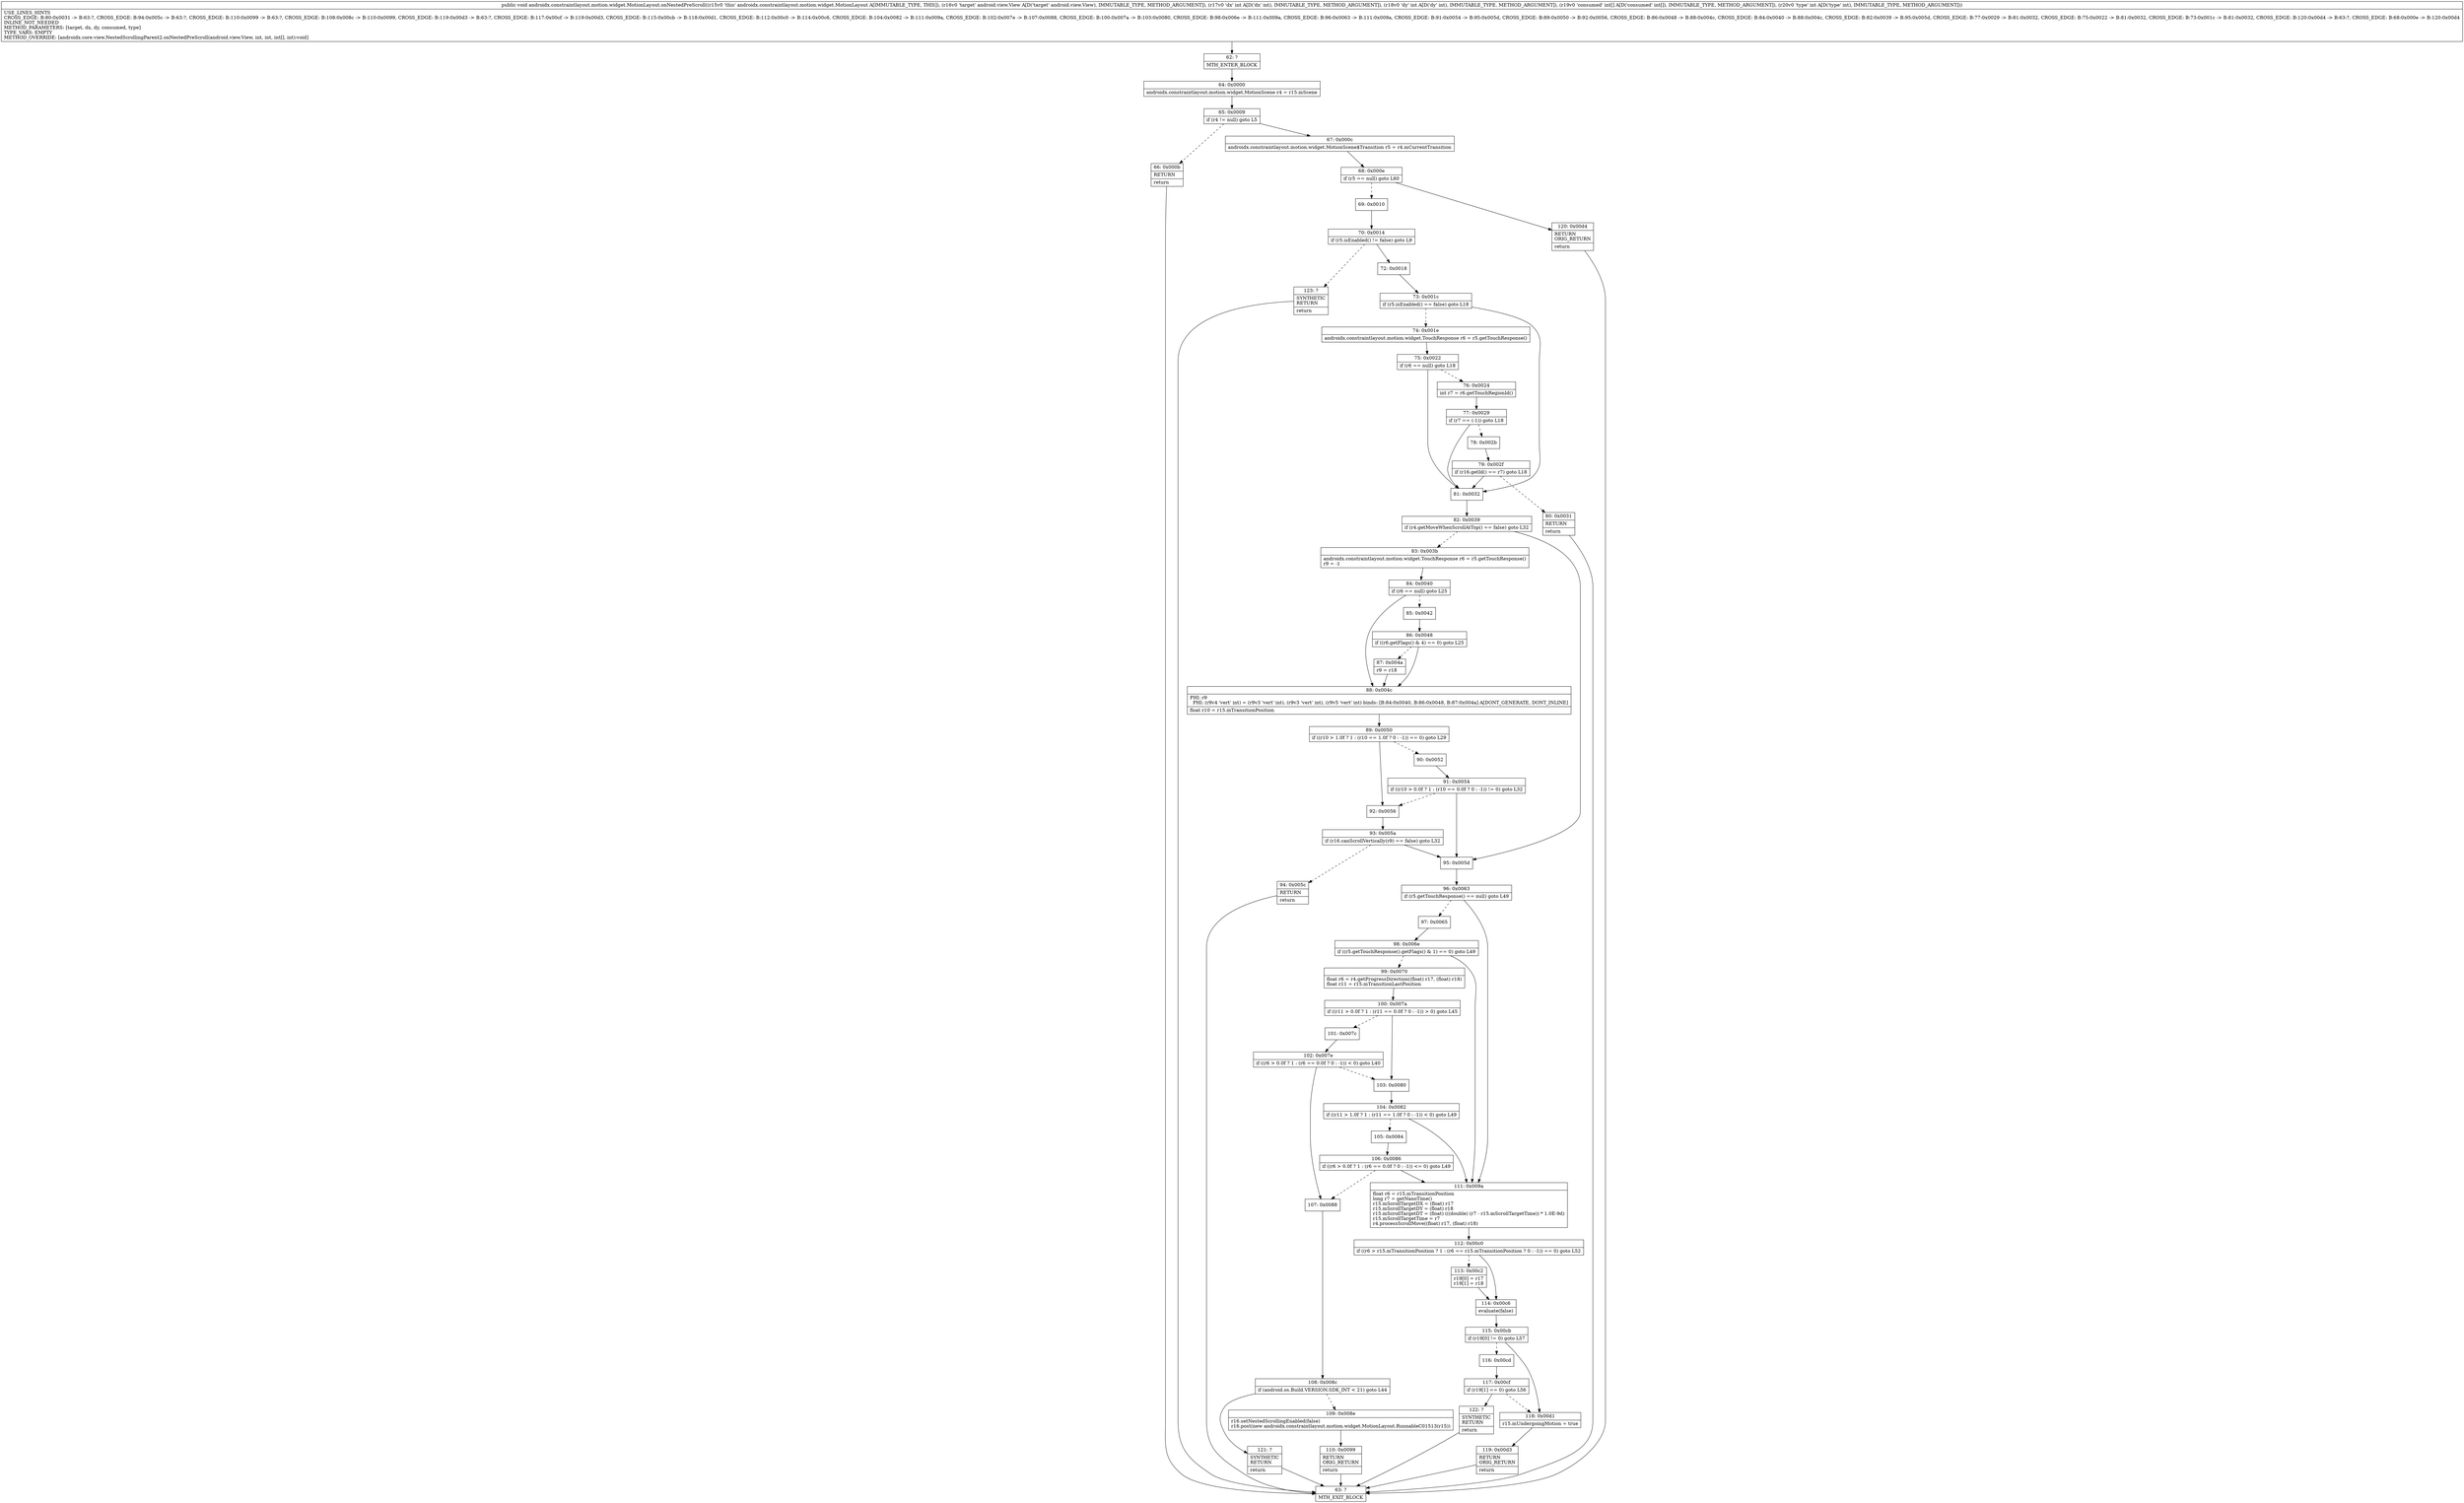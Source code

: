 digraph "CFG forandroidx.constraintlayout.motion.widget.MotionLayout.onNestedPreScroll(Landroid\/view\/View;II[II)V" {
Node_62 [shape=record,label="{62\:\ ?|MTH_ENTER_BLOCK\l}"];
Node_64 [shape=record,label="{64\:\ 0x0000|androidx.constraintlayout.motion.widget.MotionScene r4 = r15.mScene\l}"];
Node_65 [shape=record,label="{65\:\ 0x0009|if (r4 != null) goto L5\l}"];
Node_66 [shape=record,label="{66\:\ 0x000b|RETURN\l|return\l}"];
Node_63 [shape=record,label="{63\:\ ?|MTH_EXIT_BLOCK\l}"];
Node_67 [shape=record,label="{67\:\ 0x000c|androidx.constraintlayout.motion.widget.MotionScene$Transition r5 = r4.mCurrentTransition\l}"];
Node_68 [shape=record,label="{68\:\ 0x000e|if (r5 == null) goto L60\l}"];
Node_69 [shape=record,label="{69\:\ 0x0010}"];
Node_70 [shape=record,label="{70\:\ 0x0014|if (r5.isEnabled() != false) goto L9\l}"];
Node_72 [shape=record,label="{72\:\ 0x0018}"];
Node_73 [shape=record,label="{73\:\ 0x001c|if (r5.isEnabled() == false) goto L18\l}"];
Node_74 [shape=record,label="{74\:\ 0x001e|androidx.constraintlayout.motion.widget.TouchResponse r6 = r5.getTouchResponse()\l}"];
Node_75 [shape=record,label="{75\:\ 0x0022|if (r6 == null) goto L18\l}"];
Node_76 [shape=record,label="{76\:\ 0x0024|int r7 = r6.getTouchRegionId()\l}"];
Node_77 [shape=record,label="{77\:\ 0x0029|if (r7 == (\-1)) goto L18\l}"];
Node_78 [shape=record,label="{78\:\ 0x002b}"];
Node_79 [shape=record,label="{79\:\ 0x002f|if (r16.getId() == r7) goto L18\l}"];
Node_80 [shape=record,label="{80\:\ 0x0031|RETURN\l|return\l}"];
Node_81 [shape=record,label="{81\:\ 0x0032}"];
Node_82 [shape=record,label="{82\:\ 0x0039|if (r4.getMoveWhenScrollAtTop() == false) goto L32\l}"];
Node_83 [shape=record,label="{83\:\ 0x003b|androidx.constraintlayout.motion.widget.TouchResponse r6 = r5.getTouchResponse()\lr9 = \-1\l}"];
Node_84 [shape=record,label="{84\:\ 0x0040|if (r6 == null) goto L25\l}"];
Node_85 [shape=record,label="{85\:\ 0x0042}"];
Node_86 [shape=record,label="{86\:\ 0x0048|if ((r6.getFlags() & 4) == 0) goto L25\l}"];
Node_87 [shape=record,label="{87\:\ 0x004a|r9 = r18\l}"];
Node_88 [shape=record,label="{88\:\ 0x004c|PHI: r9 \l  PHI: (r9v4 'vert' int) = (r9v3 'vert' int), (r9v3 'vert' int), (r9v5 'vert' int) binds: [B:84:0x0040, B:86:0x0048, B:87:0x004a] A[DONT_GENERATE, DONT_INLINE]\l|float r10 = r15.mTransitionPosition\l}"];
Node_89 [shape=record,label="{89\:\ 0x0050|if ((r10 \> 1.0f ? 1 : (r10 == 1.0f ? 0 : \-1)) == 0) goto L29\l}"];
Node_90 [shape=record,label="{90\:\ 0x0052}"];
Node_91 [shape=record,label="{91\:\ 0x0054|if ((r10 \> 0.0f ? 1 : (r10 == 0.0f ? 0 : \-1)) != 0) goto L32\l}"];
Node_92 [shape=record,label="{92\:\ 0x0056}"];
Node_93 [shape=record,label="{93\:\ 0x005a|if (r16.canScrollVertically(r9) == false) goto L32\l}"];
Node_94 [shape=record,label="{94\:\ 0x005c|RETURN\l|return\l}"];
Node_95 [shape=record,label="{95\:\ 0x005d}"];
Node_96 [shape=record,label="{96\:\ 0x0063|if (r5.getTouchResponse() == null) goto L49\l}"];
Node_97 [shape=record,label="{97\:\ 0x0065}"];
Node_98 [shape=record,label="{98\:\ 0x006e|if ((r5.getTouchResponse().getFlags() & 1) == 0) goto L49\l}"];
Node_99 [shape=record,label="{99\:\ 0x0070|float r6 = r4.getProgressDirection((float) r17, (float) r18)\lfloat r11 = r15.mTransitionLastPosition\l}"];
Node_100 [shape=record,label="{100\:\ 0x007a|if ((r11 \> 0.0f ? 1 : (r11 == 0.0f ? 0 : \-1)) \> 0) goto L45\l}"];
Node_101 [shape=record,label="{101\:\ 0x007c}"];
Node_102 [shape=record,label="{102\:\ 0x007e|if ((r6 \> 0.0f ? 1 : (r6 == 0.0f ? 0 : \-1)) \< 0) goto L40\l}"];
Node_107 [shape=record,label="{107\:\ 0x0088}"];
Node_108 [shape=record,label="{108\:\ 0x008c|if (android.os.Build.VERSION.SDK_INT \< 21) goto L44\l}"];
Node_109 [shape=record,label="{109\:\ 0x008e|r16.setNestedScrollingEnabled(false)\lr16.post(new androidx.constraintlayout.motion.widget.MotionLayout.RunnableC01513(r15))\l}"];
Node_110 [shape=record,label="{110\:\ 0x0099|RETURN\lORIG_RETURN\l|return\l}"];
Node_121 [shape=record,label="{121\:\ ?|SYNTHETIC\lRETURN\l|return\l}"];
Node_103 [shape=record,label="{103\:\ 0x0080}"];
Node_104 [shape=record,label="{104\:\ 0x0082|if ((r11 \> 1.0f ? 1 : (r11 == 1.0f ? 0 : \-1)) \< 0) goto L49\l}"];
Node_105 [shape=record,label="{105\:\ 0x0084}"];
Node_106 [shape=record,label="{106\:\ 0x0086|if ((r6 \> 0.0f ? 1 : (r6 == 0.0f ? 0 : \-1)) \<= 0) goto L49\l}"];
Node_111 [shape=record,label="{111\:\ 0x009a|float r6 = r15.mTransitionPosition\llong r7 = getNanoTime()\lr15.mScrollTargetDX = (float) r17\lr15.mScrollTargetDY = (float) r18\lr15.mScrollTargetDT = (float) (((double) (r7 \- r15.mScrollTargetTime)) * 1.0E\-9d)\lr15.mScrollTargetTime = r7\lr4.processScrollMove((float) r17, (float) r18)\l}"];
Node_112 [shape=record,label="{112\:\ 0x00c0|if ((r6 \> r15.mTransitionPosition ? 1 : (r6 == r15.mTransitionPosition ? 0 : \-1)) == 0) goto L52\l}"];
Node_113 [shape=record,label="{113\:\ 0x00c2|r19[0] = r17\lr19[1] = r18\l}"];
Node_114 [shape=record,label="{114\:\ 0x00c6|evaluate(false)\l}"];
Node_115 [shape=record,label="{115\:\ 0x00cb|if (r19[0] != 0) goto L57\l}"];
Node_116 [shape=record,label="{116\:\ 0x00cd}"];
Node_117 [shape=record,label="{117\:\ 0x00cf|if (r19[1] == 0) goto L56\l}"];
Node_122 [shape=record,label="{122\:\ ?|SYNTHETIC\lRETURN\l|return\l}"];
Node_118 [shape=record,label="{118\:\ 0x00d1|r15.mUndergoingMotion = true\l}"];
Node_119 [shape=record,label="{119\:\ 0x00d3|RETURN\lORIG_RETURN\l|return\l}"];
Node_123 [shape=record,label="{123\:\ ?|SYNTHETIC\lRETURN\l|return\l}"];
Node_120 [shape=record,label="{120\:\ 0x00d4|RETURN\lORIG_RETURN\l|return\l}"];
MethodNode[shape=record,label="{public void androidx.constraintlayout.motion.widget.MotionLayout.onNestedPreScroll((r15v0 'this' androidx.constraintlayout.motion.widget.MotionLayout A[IMMUTABLE_TYPE, THIS]), (r16v0 'target' android.view.View A[D('target' android.view.View), IMMUTABLE_TYPE, METHOD_ARGUMENT]), (r17v0 'dx' int A[D('dx' int), IMMUTABLE_TYPE, METHOD_ARGUMENT]), (r18v0 'dy' int A[D('dy' int), IMMUTABLE_TYPE, METHOD_ARGUMENT]), (r19v0 'consumed' int[] A[D('consumed' int[]), IMMUTABLE_TYPE, METHOD_ARGUMENT]), (r20v0 'type' int A[D('type' int), IMMUTABLE_TYPE, METHOD_ARGUMENT]))  | USE_LINES_HINTS\lCROSS_EDGE: B:80:0x0031 \-\> B:63:?, CROSS_EDGE: B:94:0x005c \-\> B:63:?, CROSS_EDGE: B:110:0x0099 \-\> B:63:?, CROSS_EDGE: B:108:0x008c \-\> B:110:0x0099, CROSS_EDGE: B:119:0x00d3 \-\> B:63:?, CROSS_EDGE: B:117:0x00cf \-\> B:119:0x00d3, CROSS_EDGE: B:115:0x00cb \-\> B:118:0x00d1, CROSS_EDGE: B:112:0x00c0 \-\> B:114:0x00c6, CROSS_EDGE: B:104:0x0082 \-\> B:111:0x009a, CROSS_EDGE: B:102:0x007e \-\> B:107:0x0088, CROSS_EDGE: B:100:0x007a \-\> B:103:0x0080, CROSS_EDGE: B:98:0x006e \-\> B:111:0x009a, CROSS_EDGE: B:96:0x0063 \-\> B:111:0x009a, CROSS_EDGE: B:91:0x0054 \-\> B:95:0x005d, CROSS_EDGE: B:89:0x0050 \-\> B:92:0x0056, CROSS_EDGE: B:86:0x0048 \-\> B:88:0x004c, CROSS_EDGE: B:84:0x0040 \-\> B:88:0x004c, CROSS_EDGE: B:82:0x0039 \-\> B:95:0x005d, CROSS_EDGE: B:77:0x0029 \-\> B:81:0x0032, CROSS_EDGE: B:75:0x0022 \-\> B:81:0x0032, CROSS_EDGE: B:73:0x001c \-\> B:81:0x0032, CROSS_EDGE: B:120:0x00d4 \-\> B:63:?, CROSS_EDGE: B:68:0x000e \-\> B:120:0x00d4\lINLINE_NOT_NEEDED\lMETHOD_PARAMETERS: [target, dx, dy, consumed, type]\lTYPE_VARS: EMPTY\lMETHOD_OVERRIDE: [androidx.core.view.NestedScrollingParent2.onNestedPreScroll(android.view.View, int, int, int[], int):void]\l}"];
MethodNode -> Node_62;Node_62 -> Node_64;
Node_64 -> Node_65;
Node_65 -> Node_66[style=dashed];
Node_65 -> Node_67;
Node_66 -> Node_63;
Node_67 -> Node_68;
Node_68 -> Node_69[style=dashed];
Node_68 -> Node_120;
Node_69 -> Node_70;
Node_70 -> Node_72;
Node_70 -> Node_123[style=dashed];
Node_72 -> Node_73;
Node_73 -> Node_74[style=dashed];
Node_73 -> Node_81;
Node_74 -> Node_75;
Node_75 -> Node_76[style=dashed];
Node_75 -> Node_81;
Node_76 -> Node_77;
Node_77 -> Node_78[style=dashed];
Node_77 -> Node_81;
Node_78 -> Node_79;
Node_79 -> Node_80[style=dashed];
Node_79 -> Node_81;
Node_80 -> Node_63;
Node_81 -> Node_82;
Node_82 -> Node_83[style=dashed];
Node_82 -> Node_95;
Node_83 -> Node_84;
Node_84 -> Node_85[style=dashed];
Node_84 -> Node_88;
Node_85 -> Node_86;
Node_86 -> Node_87[style=dashed];
Node_86 -> Node_88;
Node_87 -> Node_88;
Node_88 -> Node_89;
Node_89 -> Node_90[style=dashed];
Node_89 -> Node_92;
Node_90 -> Node_91;
Node_91 -> Node_92[style=dashed];
Node_91 -> Node_95;
Node_92 -> Node_93;
Node_93 -> Node_94[style=dashed];
Node_93 -> Node_95;
Node_94 -> Node_63;
Node_95 -> Node_96;
Node_96 -> Node_97[style=dashed];
Node_96 -> Node_111;
Node_97 -> Node_98;
Node_98 -> Node_99[style=dashed];
Node_98 -> Node_111;
Node_99 -> Node_100;
Node_100 -> Node_101[style=dashed];
Node_100 -> Node_103;
Node_101 -> Node_102;
Node_102 -> Node_103[style=dashed];
Node_102 -> Node_107;
Node_107 -> Node_108;
Node_108 -> Node_109[style=dashed];
Node_108 -> Node_121;
Node_109 -> Node_110;
Node_110 -> Node_63;
Node_121 -> Node_63;
Node_103 -> Node_104;
Node_104 -> Node_105[style=dashed];
Node_104 -> Node_111;
Node_105 -> Node_106;
Node_106 -> Node_107[style=dashed];
Node_106 -> Node_111;
Node_111 -> Node_112;
Node_112 -> Node_113[style=dashed];
Node_112 -> Node_114;
Node_113 -> Node_114;
Node_114 -> Node_115;
Node_115 -> Node_116[style=dashed];
Node_115 -> Node_118;
Node_116 -> Node_117;
Node_117 -> Node_118[style=dashed];
Node_117 -> Node_122;
Node_122 -> Node_63;
Node_118 -> Node_119;
Node_119 -> Node_63;
Node_123 -> Node_63;
Node_120 -> Node_63;
}

